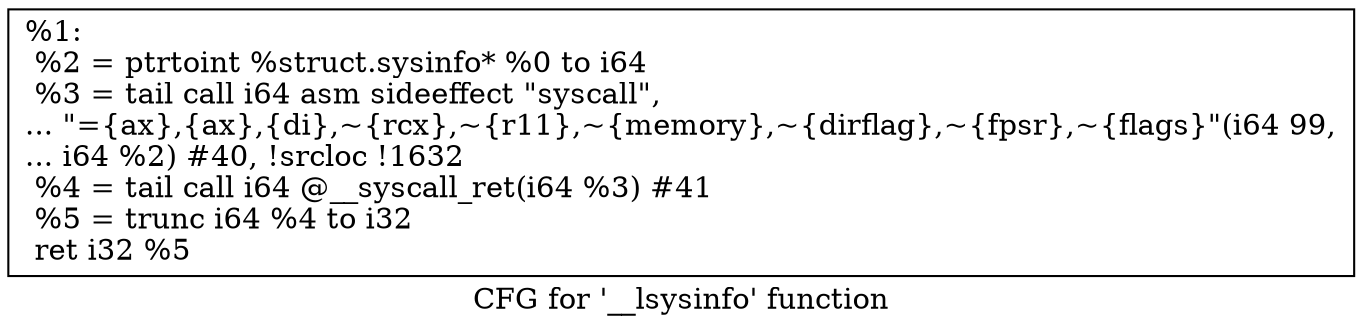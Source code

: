 digraph "CFG for '__lsysinfo' function" {
	label="CFG for '__lsysinfo' function";

	Node0x191d6e0 [shape=record,label="{%1:\l  %2 = ptrtoint %struct.sysinfo* %0 to i64\l  %3 = tail call i64 asm sideeffect \"syscall\",\l... \"=\{ax\},\{ax\},\{di\},~\{rcx\},~\{r11\},~\{memory\},~\{dirflag\},~\{fpsr\},~\{flags\}\"(i64 99,\l... i64 %2) #40, !srcloc !1632\l  %4 = tail call i64 @__syscall_ret(i64 %3) #41\l  %5 = trunc i64 %4 to i32\l  ret i32 %5\l}"];
}
